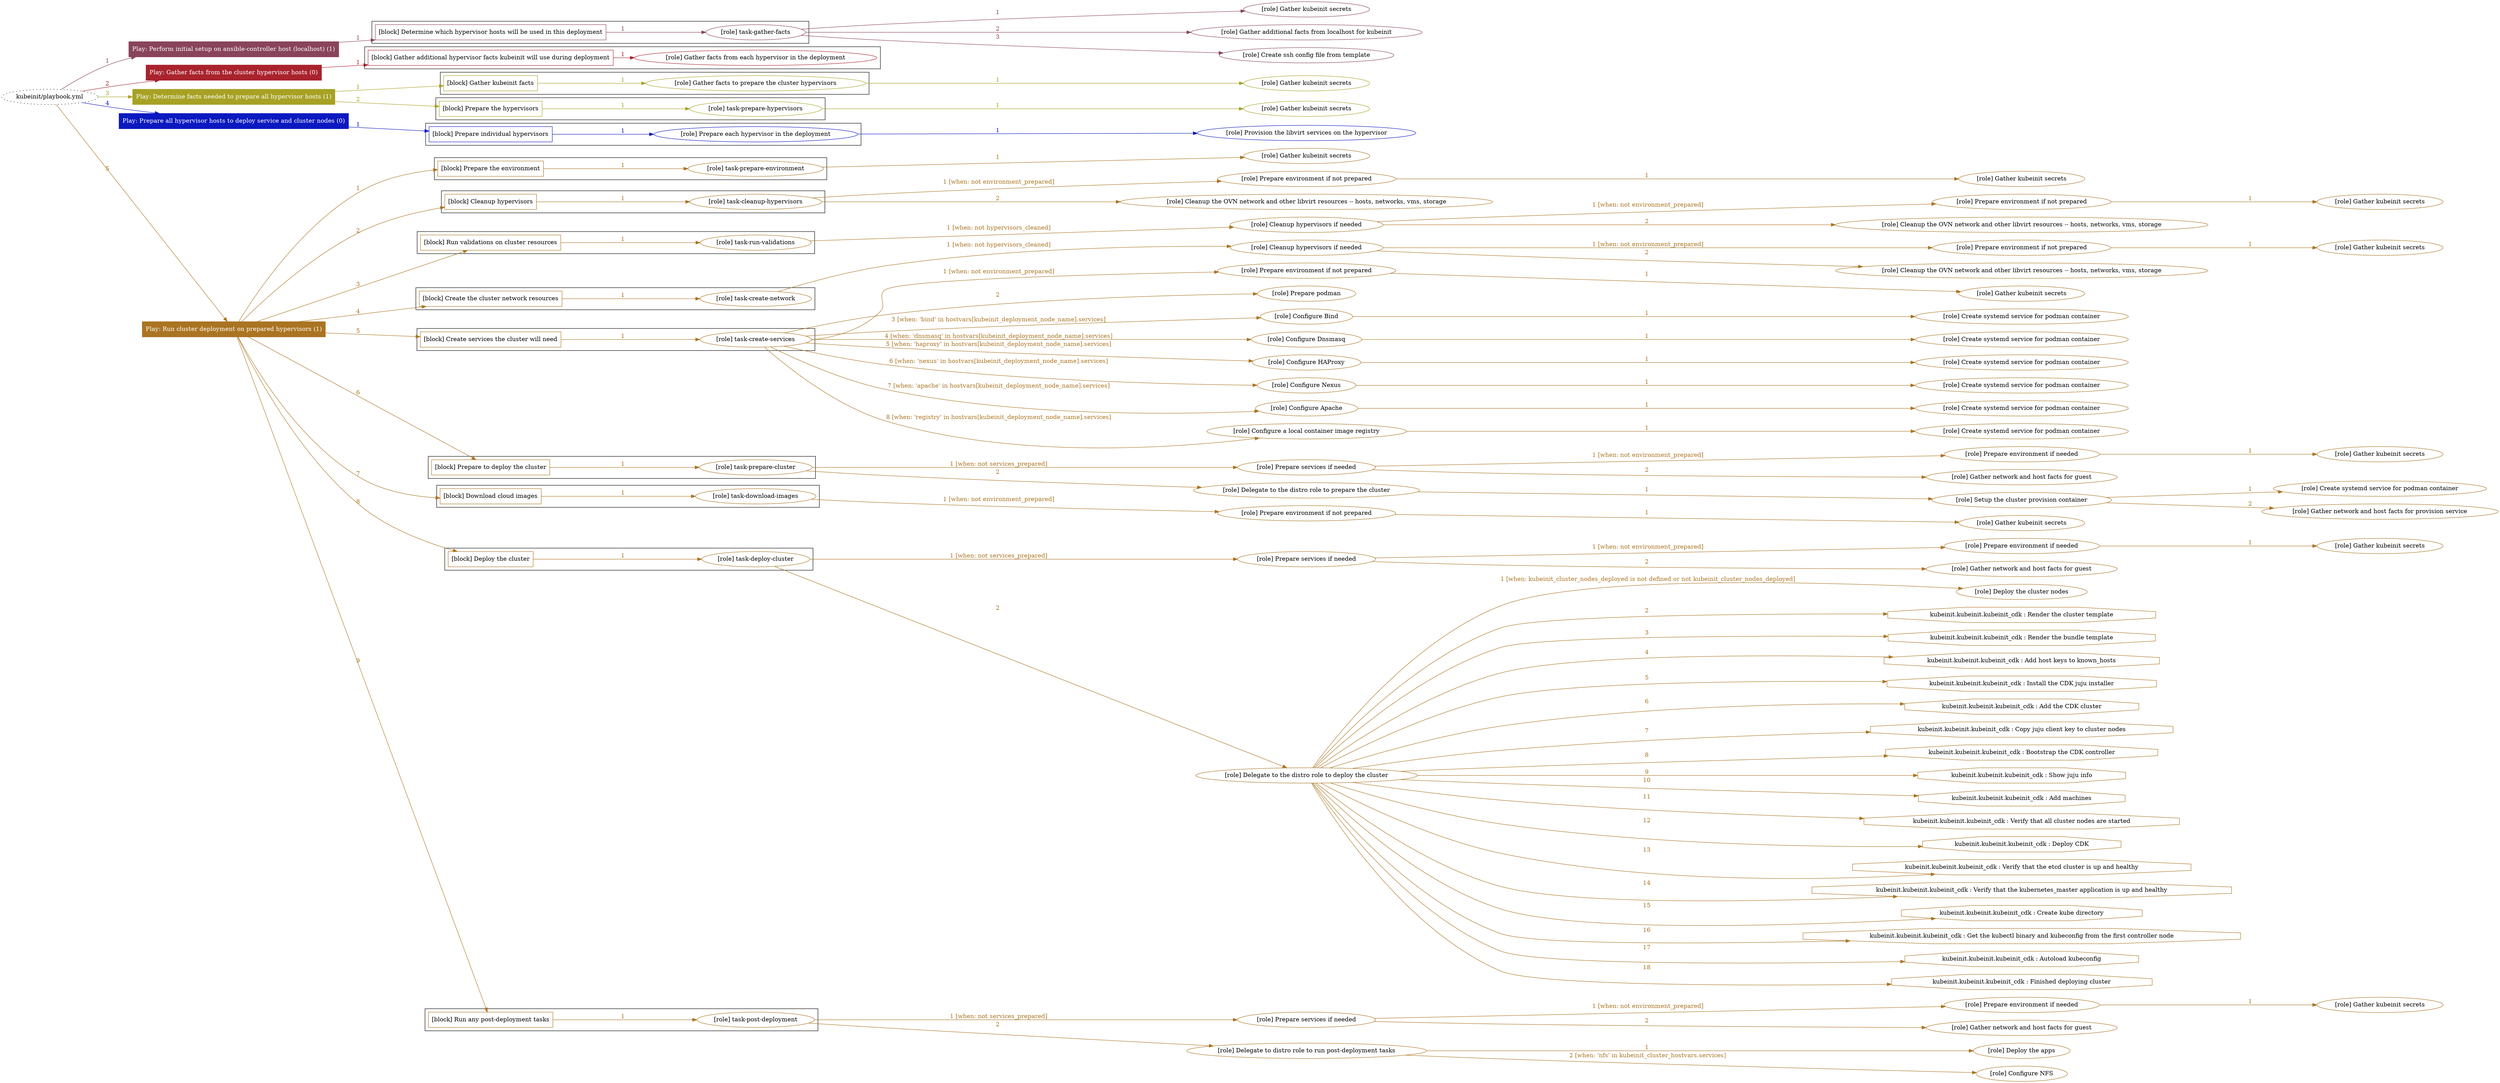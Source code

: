 digraph {
	graph [concentrate=true ordering=in rankdir=LR ratio=fill]
	edge [esep=5 sep=10]
	"kubeinit/playbook.yml" [URL="/home/runner/work/kubeinit/kubeinit/kubeinit/playbook.yml" id=playbook_97fdf7c4 style=dotted]
	play_8fdbacd3 [label="Play: Perform initial setup on ansible-controller host (localhost) (1)" URL="/home/runner/work/kubeinit/kubeinit/kubeinit/playbook.yml" color="#88445a" fontcolor="#ffffff" id=play_8fdbacd3 shape=box style=filled tooltip=localhost]
	"kubeinit/playbook.yml" -> play_8fdbacd3 [label="1 " color="#88445a" fontcolor="#88445a" id=edge_0a629f99 labeltooltip="1 " tooltip="1 "]
	subgraph "Gather kubeinit secrets" {
		role_a59fdf13 [label="[role] Gather kubeinit secrets" URL="/home/runner/.ansible/collections/ansible_collections/kubeinit/kubeinit/roles/kubeinit_prepare/tasks/build_hypervisors_group.yml" color="#88445a" id=role_a59fdf13 tooltip="Gather kubeinit secrets"]
	}
	subgraph "Gather additional facts from localhost for kubeinit" {
		role_f0261e3d [label="[role] Gather additional facts from localhost for kubeinit" URL="/home/runner/.ansible/collections/ansible_collections/kubeinit/kubeinit/roles/kubeinit_prepare/tasks/build_hypervisors_group.yml" color="#88445a" id=role_f0261e3d tooltip="Gather additional facts from localhost for kubeinit"]
	}
	subgraph "Create ssh config file from template" {
		role_b3acc2e3 [label="[role] Create ssh config file from template" URL="/home/runner/.ansible/collections/ansible_collections/kubeinit/kubeinit/roles/kubeinit_prepare/tasks/build_hypervisors_group.yml" color="#88445a" id=role_b3acc2e3 tooltip="Create ssh config file from template"]
	}
	subgraph "task-gather-facts" {
		role_1c970cb3 [label="[role] task-gather-facts" URL="/home/runner/work/kubeinit/kubeinit/kubeinit/playbook.yml" color="#88445a" id=role_1c970cb3 tooltip="task-gather-facts"]
		role_1c970cb3 -> role_a59fdf13 [label="1 " color="#88445a" fontcolor="#88445a" id=edge_cf21f5cb labeltooltip="1 " tooltip="1 "]
		role_1c970cb3 -> role_f0261e3d [label="2 " color="#88445a" fontcolor="#88445a" id=edge_cb1955bd labeltooltip="2 " tooltip="2 "]
		role_1c970cb3 -> role_b3acc2e3 [label="3 " color="#88445a" fontcolor="#88445a" id=edge_ed9bf29e labeltooltip="3 " tooltip="3 "]
	}
	subgraph "Play: Perform initial setup on ansible-controller host (localhost) (1)" {
		play_8fdbacd3 -> block_34e59d26 [label=1 color="#88445a" fontcolor="#88445a" id=edge_bf70c24a labeltooltip=1 tooltip=1]
		subgraph cluster_block_34e59d26 {
			block_34e59d26 [label="[block] Determine which hypervisor hosts will be used in this deployment" URL="/home/runner/work/kubeinit/kubeinit/kubeinit/playbook.yml" color="#88445a" id=block_34e59d26 labeltooltip="Determine which hypervisor hosts will be used in this deployment" shape=box tooltip="Determine which hypervisor hosts will be used in this deployment"]
			block_34e59d26 -> role_1c970cb3 [label="1 " color="#88445a" fontcolor="#88445a" id=edge_371b4236 labeltooltip="1 " tooltip="1 "]
		}
	}
	play_2e5a900e [label="Play: Gather facts from the cluster hypervisor hosts (0)" URL="/home/runner/work/kubeinit/kubeinit/kubeinit/playbook.yml" color="#a9232e" fontcolor="#ffffff" id=play_2e5a900e shape=box style=filled tooltip="Play: Gather facts from the cluster hypervisor hosts (0)"]
	"kubeinit/playbook.yml" -> play_2e5a900e [label="2 " color="#a9232e" fontcolor="#a9232e" id=edge_5778cb58 labeltooltip="2 " tooltip="2 "]
	subgraph "Gather facts from each hypervisor in the deployment" {
		role_739faec2 [label="[role] Gather facts from each hypervisor in the deployment" URL="/home/runner/work/kubeinit/kubeinit/kubeinit/playbook.yml" color="#a9232e" id=role_739faec2 tooltip="Gather facts from each hypervisor in the deployment"]
	}
	subgraph "Play: Gather facts from the cluster hypervisor hosts (0)" {
		play_2e5a900e -> block_d62ecb8d [label=1 color="#a9232e" fontcolor="#a9232e" id=edge_d19a98d3 labeltooltip=1 tooltip=1]
		subgraph cluster_block_d62ecb8d {
			block_d62ecb8d [label="[block] Gather additional hypervisor facts kubeinit will use during deployment" URL="/home/runner/work/kubeinit/kubeinit/kubeinit/playbook.yml" color="#a9232e" id=block_d62ecb8d labeltooltip="Gather additional hypervisor facts kubeinit will use during deployment" shape=box tooltip="Gather additional hypervisor facts kubeinit will use during deployment"]
			block_d62ecb8d -> role_739faec2 [label="1 " color="#a9232e" fontcolor="#a9232e" id=edge_1b1b1614 labeltooltip="1 " tooltip="1 "]
		}
	}
	play_37c79d10 [label="Play: Determine facts needed to prepare all hypervisor hosts (1)" URL="/home/runner/work/kubeinit/kubeinit/kubeinit/playbook.yml" color="#a7a225" fontcolor="#ffffff" id=play_37c79d10 shape=box style=filled tooltip=localhost]
	"kubeinit/playbook.yml" -> play_37c79d10 [label="3 " color="#a7a225" fontcolor="#a7a225" id=edge_9266abba labeltooltip="3 " tooltip="3 "]
	subgraph "Gather kubeinit secrets" {
		role_ae34e43a [label="[role] Gather kubeinit secrets" URL="/home/runner/.ansible/collections/ansible_collections/kubeinit/kubeinit/roles/kubeinit_prepare/tasks/gather_kubeinit_facts.yml" color="#a7a225" id=role_ae34e43a tooltip="Gather kubeinit secrets"]
	}
	subgraph "Gather facts to prepare the cluster hypervisors" {
		role_cc8ba9a0 [label="[role] Gather facts to prepare the cluster hypervisors" URL="/home/runner/work/kubeinit/kubeinit/kubeinit/playbook.yml" color="#a7a225" id=role_cc8ba9a0 tooltip="Gather facts to prepare the cluster hypervisors"]
		role_cc8ba9a0 -> role_ae34e43a [label="1 " color="#a7a225" fontcolor="#a7a225" id=edge_3864bbec labeltooltip="1 " tooltip="1 "]
	}
	subgraph "Gather kubeinit secrets" {
		role_486e59d1 [label="[role] Gather kubeinit secrets" URL="/home/runner/.ansible/collections/ansible_collections/kubeinit/kubeinit/roles/kubeinit_prepare/tasks/gather_kubeinit_facts.yml" color="#a7a225" id=role_486e59d1 tooltip="Gather kubeinit secrets"]
	}
	subgraph "task-prepare-hypervisors" {
		role_0f38b7cd [label="[role] task-prepare-hypervisors" URL="/home/runner/work/kubeinit/kubeinit/kubeinit/playbook.yml" color="#a7a225" id=role_0f38b7cd tooltip="task-prepare-hypervisors"]
		role_0f38b7cd -> role_486e59d1 [label="1 " color="#a7a225" fontcolor="#a7a225" id=edge_7fd52adc labeltooltip="1 " tooltip="1 "]
	}
	subgraph "Play: Determine facts needed to prepare all hypervisor hosts (1)" {
		play_37c79d10 -> block_cd944ef4 [label=1 color="#a7a225" fontcolor="#a7a225" id=edge_eecb44f8 labeltooltip=1 tooltip=1]
		subgraph cluster_block_cd944ef4 {
			block_cd944ef4 [label="[block] Gather kubeinit facts" URL="/home/runner/work/kubeinit/kubeinit/kubeinit/playbook.yml" color="#a7a225" id=block_cd944ef4 labeltooltip="Gather kubeinit facts" shape=box tooltip="Gather kubeinit facts"]
			block_cd944ef4 -> role_cc8ba9a0 [label="1 " color="#a7a225" fontcolor="#a7a225" id=edge_95077202 labeltooltip="1 " tooltip="1 "]
		}
		play_37c79d10 -> block_18d38b6a [label=2 color="#a7a225" fontcolor="#a7a225" id=edge_32ba350f labeltooltip=2 tooltip=2]
		subgraph cluster_block_18d38b6a {
			block_18d38b6a [label="[block] Prepare the hypervisors" URL="/home/runner/work/kubeinit/kubeinit/kubeinit/playbook.yml" color="#a7a225" id=block_18d38b6a labeltooltip="Prepare the hypervisors" shape=box tooltip="Prepare the hypervisors"]
			block_18d38b6a -> role_0f38b7cd [label="1 " color="#a7a225" fontcolor="#a7a225" id=edge_cf1a8169 labeltooltip="1 " tooltip="1 "]
		}
	}
	play_ce2cba2e [label="Play: Prepare all hypervisor hosts to deploy service and cluster nodes (0)" URL="/home/runner/work/kubeinit/kubeinit/kubeinit/playbook.yml" color="#0c19c0" fontcolor="#ffffff" id=play_ce2cba2e shape=box style=filled tooltip="Play: Prepare all hypervisor hosts to deploy service and cluster nodes (0)"]
	"kubeinit/playbook.yml" -> play_ce2cba2e [label="4 " color="#0c19c0" fontcolor="#0c19c0" id=edge_89a79049 labeltooltip="4 " tooltip="4 "]
	subgraph "Provision the libvirt services on the hypervisor" {
		role_e7d988ae [label="[role] Provision the libvirt services on the hypervisor" URL="/home/runner/.ansible/collections/ansible_collections/kubeinit/kubeinit/roles/kubeinit_prepare/tasks/prepare_hypervisor.yml" color="#0c19c0" id=role_e7d988ae tooltip="Provision the libvirt services on the hypervisor"]
	}
	subgraph "Prepare each hypervisor in the deployment" {
		role_cc32e500 [label="[role] Prepare each hypervisor in the deployment" URL="/home/runner/work/kubeinit/kubeinit/kubeinit/playbook.yml" color="#0c19c0" id=role_cc32e500 tooltip="Prepare each hypervisor in the deployment"]
		role_cc32e500 -> role_e7d988ae [label="1 " color="#0c19c0" fontcolor="#0c19c0" id=edge_fefa923d labeltooltip="1 " tooltip="1 "]
	}
	subgraph "Play: Prepare all hypervisor hosts to deploy service and cluster nodes (0)" {
		play_ce2cba2e -> block_c217762d [label=1 color="#0c19c0" fontcolor="#0c19c0" id=edge_f6a85b61 labeltooltip=1 tooltip=1]
		subgraph cluster_block_c217762d {
			block_c217762d [label="[block] Prepare individual hypervisors" URL="/home/runner/work/kubeinit/kubeinit/kubeinit/playbook.yml" color="#0c19c0" id=block_c217762d labeltooltip="Prepare individual hypervisors" shape=box tooltip="Prepare individual hypervisors"]
			block_c217762d -> role_cc32e500 [label="1 " color="#0c19c0" fontcolor="#0c19c0" id=edge_9c32575a labeltooltip="1 " tooltip="1 "]
		}
	}
	play_ecc4a253 [label="Play: Run cluster deployment on prepared hypervisors (1)" URL="/home/runner/work/kubeinit/kubeinit/kubeinit/playbook.yml" color="#aa7422" fontcolor="#ffffff" id=play_ecc4a253 shape=box style=filled tooltip=localhost]
	"kubeinit/playbook.yml" -> play_ecc4a253 [label="5 " color="#aa7422" fontcolor="#aa7422" id=edge_36d1dd60 labeltooltip="5 " tooltip="5 "]
	subgraph "Gather kubeinit secrets" {
		role_05c8239a [label="[role] Gather kubeinit secrets" URL="/home/runner/.ansible/collections/ansible_collections/kubeinit/kubeinit/roles/kubeinit_prepare/tasks/gather_kubeinit_facts.yml" color="#aa7422" id=role_05c8239a tooltip="Gather kubeinit secrets"]
	}
	subgraph "task-prepare-environment" {
		role_8db24818 [label="[role] task-prepare-environment" URL="/home/runner/work/kubeinit/kubeinit/kubeinit/playbook.yml" color="#aa7422" id=role_8db24818 tooltip="task-prepare-environment"]
		role_8db24818 -> role_05c8239a [label="1 " color="#aa7422" fontcolor="#aa7422" id=edge_53b74b47 labeltooltip="1 " tooltip="1 "]
	}
	subgraph "Gather kubeinit secrets" {
		role_30cc15a3 [label="[role] Gather kubeinit secrets" URL="/home/runner/.ansible/collections/ansible_collections/kubeinit/kubeinit/roles/kubeinit_prepare/tasks/gather_kubeinit_facts.yml" color="#aa7422" id=role_30cc15a3 tooltip="Gather kubeinit secrets"]
	}
	subgraph "Prepare environment if not prepared" {
		role_b1a047eb [label="[role] Prepare environment if not prepared" URL="/home/runner/.ansible/collections/ansible_collections/kubeinit/kubeinit/roles/kubeinit_prepare/tasks/cleanup_hypervisors.yml" color="#aa7422" id=role_b1a047eb tooltip="Prepare environment if not prepared"]
		role_b1a047eb -> role_30cc15a3 [label="1 " color="#aa7422" fontcolor="#aa7422" id=edge_adad053c labeltooltip="1 " tooltip="1 "]
	}
	subgraph "Cleanup the OVN network and other libvirt resources -- hosts, networks, vms, storage" {
		role_fda49959 [label="[role] Cleanup the OVN network and other libvirt resources -- hosts, networks, vms, storage" URL="/home/runner/.ansible/collections/ansible_collections/kubeinit/kubeinit/roles/kubeinit_prepare/tasks/cleanup_hypervisors.yml" color="#aa7422" id=role_fda49959 tooltip="Cleanup the OVN network and other libvirt resources -- hosts, networks, vms, storage"]
	}
	subgraph "task-cleanup-hypervisors" {
		role_47647bb2 [label="[role] task-cleanup-hypervisors" URL="/home/runner/work/kubeinit/kubeinit/kubeinit/playbook.yml" color="#aa7422" id=role_47647bb2 tooltip="task-cleanup-hypervisors"]
		role_47647bb2 -> role_b1a047eb [label="1 [when: not environment_prepared]" color="#aa7422" fontcolor="#aa7422" id=edge_31047038 labeltooltip="1 [when: not environment_prepared]" tooltip="1 [when: not environment_prepared]"]
		role_47647bb2 -> role_fda49959 [label="2 " color="#aa7422" fontcolor="#aa7422" id=edge_3dccc36c labeltooltip="2 " tooltip="2 "]
	}
	subgraph "Gather kubeinit secrets" {
		role_39925985 [label="[role] Gather kubeinit secrets" URL="/home/runner/.ansible/collections/ansible_collections/kubeinit/kubeinit/roles/kubeinit_prepare/tasks/gather_kubeinit_facts.yml" color="#aa7422" id=role_39925985 tooltip="Gather kubeinit secrets"]
	}
	subgraph "Prepare environment if not prepared" {
		role_57e5fdac [label="[role] Prepare environment if not prepared" URL="/home/runner/.ansible/collections/ansible_collections/kubeinit/kubeinit/roles/kubeinit_prepare/tasks/cleanup_hypervisors.yml" color="#aa7422" id=role_57e5fdac tooltip="Prepare environment if not prepared"]
		role_57e5fdac -> role_39925985 [label="1 " color="#aa7422" fontcolor="#aa7422" id=edge_ea8dbd59 labeltooltip="1 " tooltip="1 "]
	}
	subgraph "Cleanup the OVN network and other libvirt resources -- hosts, networks, vms, storage" {
		role_5a6c732c [label="[role] Cleanup the OVN network and other libvirt resources -- hosts, networks, vms, storage" URL="/home/runner/.ansible/collections/ansible_collections/kubeinit/kubeinit/roles/kubeinit_prepare/tasks/cleanup_hypervisors.yml" color="#aa7422" id=role_5a6c732c tooltip="Cleanup the OVN network and other libvirt resources -- hosts, networks, vms, storage"]
	}
	subgraph "Cleanup hypervisors if needed" {
		role_7826aba1 [label="[role] Cleanup hypervisors if needed" URL="/home/runner/.ansible/collections/ansible_collections/kubeinit/kubeinit/roles/kubeinit_validations/tasks/main.yml" color="#aa7422" id=role_7826aba1 tooltip="Cleanup hypervisors if needed"]
		role_7826aba1 -> role_57e5fdac [label="1 [when: not environment_prepared]" color="#aa7422" fontcolor="#aa7422" id=edge_0cb43107 labeltooltip="1 [when: not environment_prepared]" tooltip="1 [when: not environment_prepared]"]
		role_7826aba1 -> role_5a6c732c [label="2 " color="#aa7422" fontcolor="#aa7422" id=edge_b80bf70b labeltooltip="2 " tooltip="2 "]
	}
	subgraph "task-run-validations" {
		role_6add1fd2 [label="[role] task-run-validations" URL="/home/runner/work/kubeinit/kubeinit/kubeinit/playbook.yml" color="#aa7422" id=role_6add1fd2 tooltip="task-run-validations"]
		role_6add1fd2 -> role_7826aba1 [label="1 [when: not hypervisors_cleaned]" color="#aa7422" fontcolor="#aa7422" id=edge_fb513157 labeltooltip="1 [when: not hypervisors_cleaned]" tooltip="1 [when: not hypervisors_cleaned]"]
	}
	subgraph "Gather kubeinit secrets" {
		role_d02408aa [label="[role] Gather kubeinit secrets" URL="/home/runner/.ansible/collections/ansible_collections/kubeinit/kubeinit/roles/kubeinit_prepare/tasks/gather_kubeinit_facts.yml" color="#aa7422" id=role_d02408aa tooltip="Gather kubeinit secrets"]
	}
	subgraph "Prepare environment if not prepared" {
		role_c5fc27af [label="[role] Prepare environment if not prepared" URL="/home/runner/.ansible/collections/ansible_collections/kubeinit/kubeinit/roles/kubeinit_prepare/tasks/cleanup_hypervisors.yml" color="#aa7422" id=role_c5fc27af tooltip="Prepare environment if not prepared"]
		role_c5fc27af -> role_d02408aa [label="1 " color="#aa7422" fontcolor="#aa7422" id=edge_b2f9a520 labeltooltip="1 " tooltip="1 "]
	}
	subgraph "Cleanup the OVN network and other libvirt resources -- hosts, networks, vms, storage" {
		role_e93e0313 [label="[role] Cleanup the OVN network and other libvirt resources -- hosts, networks, vms, storage" URL="/home/runner/.ansible/collections/ansible_collections/kubeinit/kubeinit/roles/kubeinit_prepare/tasks/cleanup_hypervisors.yml" color="#aa7422" id=role_e93e0313 tooltip="Cleanup the OVN network and other libvirt resources -- hosts, networks, vms, storage"]
	}
	subgraph "Cleanup hypervisors if needed" {
		role_aacd7066 [label="[role] Cleanup hypervisors if needed" URL="/home/runner/.ansible/collections/ansible_collections/kubeinit/kubeinit/roles/kubeinit_libvirt/tasks/create_network.yml" color="#aa7422" id=role_aacd7066 tooltip="Cleanup hypervisors if needed"]
		role_aacd7066 -> role_c5fc27af [label="1 [when: not environment_prepared]" color="#aa7422" fontcolor="#aa7422" id=edge_b7b73bd8 labeltooltip="1 [when: not environment_prepared]" tooltip="1 [when: not environment_prepared]"]
		role_aacd7066 -> role_e93e0313 [label="2 " color="#aa7422" fontcolor="#aa7422" id=edge_e5f59734 labeltooltip="2 " tooltip="2 "]
	}
	subgraph "task-create-network" {
		role_494bce61 [label="[role] task-create-network" URL="/home/runner/work/kubeinit/kubeinit/kubeinit/playbook.yml" color="#aa7422" id=role_494bce61 tooltip="task-create-network"]
		role_494bce61 -> role_aacd7066 [label="1 [when: not hypervisors_cleaned]" color="#aa7422" fontcolor="#aa7422" id=edge_432fdc15 labeltooltip="1 [when: not hypervisors_cleaned]" tooltip="1 [when: not hypervisors_cleaned]"]
	}
	subgraph "Gather kubeinit secrets" {
		role_273f30c2 [label="[role] Gather kubeinit secrets" URL="/home/runner/.ansible/collections/ansible_collections/kubeinit/kubeinit/roles/kubeinit_prepare/tasks/gather_kubeinit_facts.yml" color="#aa7422" id=role_273f30c2 tooltip="Gather kubeinit secrets"]
	}
	subgraph "Prepare environment if not prepared" {
		role_4de0a82d [label="[role] Prepare environment if not prepared" URL="/home/runner/.ansible/collections/ansible_collections/kubeinit/kubeinit/roles/kubeinit_services/tasks/main.yml" color="#aa7422" id=role_4de0a82d tooltip="Prepare environment if not prepared"]
		role_4de0a82d -> role_273f30c2 [label="1 " color="#aa7422" fontcolor="#aa7422" id=edge_355b3600 labeltooltip="1 " tooltip="1 "]
	}
	subgraph "Prepare podman" {
		role_8a9939fa [label="[role] Prepare podman" URL="/home/runner/.ansible/collections/ansible_collections/kubeinit/kubeinit/roles/kubeinit_services/tasks/00_create_service_pod.yml" color="#aa7422" id=role_8a9939fa tooltip="Prepare podman"]
	}
	subgraph "Create systemd service for podman container" {
		role_ba42f496 [label="[role] Create systemd service for podman container" URL="/home/runner/.ansible/collections/ansible_collections/kubeinit/kubeinit/roles/kubeinit_bind/tasks/main.yml" color="#aa7422" id=role_ba42f496 tooltip="Create systemd service for podman container"]
	}
	subgraph "Configure Bind" {
		role_9640191e [label="[role] Configure Bind" URL="/home/runner/.ansible/collections/ansible_collections/kubeinit/kubeinit/roles/kubeinit_services/tasks/start_services_containers.yml" color="#aa7422" id=role_9640191e tooltip="Configure Bind"]
		role_9640191e -> role_ba42f496 [label="1 " color="#aa7422" fontcolor="#aa7422" id=edge_f9db6b03 labeltooltip="1 " tooltip="1 "]
	}
	subgraph "Create systemd service for podman container" {
		role_13c7b733 [label="[role] Create systemd service for podman container" URL="/home/runner/.ansible/collections/ansible_collections/kubeinit/kubeinit/roles/kubeinit_dnsmasq/tasks/main.yml" color="#aa7422" id=role_13c7b733 tooltip="Create systemd service for podman container"]
	}
	subgraph "Configure Dnsmasq" {
		role_7127a964 [label="[role] Configure Dnsmasq" URL="/home/runner/.ansible/collections/ansible_collections/kubeinit/kubeinit/roles/kubeinit_services/tasks/start_services_containers.yml" color="#aa7422" id=role_7127a964 tooltip="Configure Dnsmasq"]
		role_7127a964 -> role_13c7b733 [label="1 " color="#aa7422" fontcolor="#aa7422" id=edge_2e743ec9 labeltooltip="1 " tooltip="1 "]
	}
	subgraph "Create systemd service for podman container" {
		role_daa29866 [label="[role] Create systemd service for podman container" URL="/home/runner/.ansible/collections/ansible_collections/kubeinit/kubeinit/roles/kubeinit_haproxy/tasks/main.yml" color="#aa7422" id=role_daa29866 tooltip="Create systemd service for podman container"]
	}
	subgraph "Configure HAProxy" {
		role_bc3c035d [label="[role] Configure HAProxy" URL="/home/runner/.ansible/collections/ansible_collections/kubeinit/kubeinit/roles/kubeinit_services/tasks/start_services_containers.yml" color="#aa7422" id=role_bc3c035d tooltip="Configure HAProxy"]
		role_bc3c035d -> role_daa29866 [label="1 " color="#aa7422" fontcolor="#aa7422" id=edge_cafc962f labeltooltip="1 " tooltip="1 "]
	}
	subgraph "Create systemd service for podman container" {
		role_8251aed4 [label="[role] Create systemd service for podman container" URL="/home/runner/.ansible/collections/ansible_collections/kubeinit/kubeinit/roles/kubeinit_nexus/tasks/main.yml" color="#aa7422" id=role_8251aed4 tooltip="Create systemd service for podman container"]
	}
	subgraph "Configure Nexus" {
		role_49429f4b [label="[role] Configure Nexus" URL="/home/runner/.ansible/collections/ansible_collections/kubeinit/kubeinit/roles/kubeinit_services/tasks/start_services_containers.yml" color="#aa7422" id=role_49429f4b tooltip="Configure Nexus"]
		role_49429f4b -> role_8251aed4 [label="1 " color="#aa7422" fontcolor="#aa7422" id=edge_4e206894 labeltooltip="1 " tooltip="1 "]
	}
	subgraph "Create systemd service for podman container" {
		role_d01bd2d4 [label="[role] Create systemd service for podman container" URL="/home/runner/.ansible/collections/ansible_collections/kubeinit/kubeinit/roles/kubeinit_apache/tasks/main.yml" color="#aa7422" id=role_d01bd2d4 tooltip="Create systemd service for podman container"]
	}
	subgraph "Configure Apache" {
		role_47292c8d [label="[role] Configure Apache" URL="/home/runner/.ansible/collections/ansible_collections/kubeinit/kubeinit/roles/kubeinit_services/tasks/start_services_containers.yml" color="#aa7422" id=role_47292c8d tooltip="Configure Apache"]
		role_47292c8d -> role_d01bd2d4 [label="1 " color="#aa7422" fontcolor="#aa7422" id=edge_632de780 labeltooltip="1 " tooltip="1 "]
	}
	subgraph "Create systemd service for podman container" {
		role_615051a3 [label="[role] Create systemd service for podman container" URL="/home/runner/.ansible/collections/ansible_collections/kubeinit/kubeinit/roles/kubeinit_registry/tasks/main.yml" color="#aa7422" id=role_615051a3 tooltip="Create systemd service for podman container"]
	}
	subgraph "Configure a local container image registry" {
		role_42ef8585 [label="[role] Configure a local container image registry" URL="/home/runner/.ansible/collections/ansible_collections/kubeinit/kubeinit/roles/kubeinit_services/tasks/start_services_containers.yml" color="#aa7422" id=role_42ef8585 tooltip="Configure a local container image registry"]
		role_42ef8585 -> role_615051a3 [label="1 " color="#aa7422" fontcolor="#aa7422" id=edge_8aafc75b labeltooltip="1 " tooltip="1 "]
	}
	subgraph "task-create-services" {
		role_e58aae1d [label="[role] task-create-services" URL="/home/runner/work/kubeinit/kubeinit/kubeinit/playbook.yml" color="#aa7422" id=role_e58aae1d tooltip="task-create-services"]
		role_e58aae1d -> role_4de0a82d [label="1 [when: not environment_prepared]" color="#aa7422" fontcolor="#aa7422" id=edge_d8c6c6b3 labeltooltip="1 [when: not environment_prepared]" tooltip="1 [when: not environment_prepared]"]
		role_e58aae1d -> role_8a9939fa [label="2 " color="#aa7422" fontcolor="#aa7422" id=edge_a3dd38c5 labeltooltip="2 " tooltip="2 "]
		role_e58aae1d -> role_9640191e [label="3 [when: 'bind' in hostvars[kubeinit_deployment_node_name].services]" color="#aa7422" fontcolor="#aa7422" id=edge_1bf437d5 labeltooltip="3 [when: 'bind' in hostvars[kubeinit_deployment_node_name].services]" tooltip="3 [when: 'bind' in hostvars[kubeinit_deployment_node_name].services]"]
		role_e58aae1d -> role_7127a964 [label="4 [when: 'dnsmasq' in hostvars[kubeinit_deployment_node_name].services]" color="#aa7422" fontcolor="#aa7422" id=edge_56d906c0 labeltooltip="4 [when: 'dnsmasq' in hostvars[kubeinit_deployment_node_name].services]" tooltip="4 [when: 'dnsmasq' in hostvars[kubeinit_deployment_node_name].services]"]
		role_e58aae1d -> role_bc3c035d [label="5 [when: 'haproxy' in hostvars[kubeinit_deployment_node_name].services]" color="#aa7422" fontcolor="#aa7422" id=edge_31686e04 labeltooltip="5 [when: 'haproxy' in hostvars[kubeinit_deployment_node_name].services]" tooltip="5 [when: 'haproxy' in hostvars[kubeinit_deployment_node_name].services]"]
		role_e58aae1d -> role_49429f4b [label="6 [when: 'nexus' in hostvars[kubeinit_deployment_node_name].services]" color="#aa7422" fontcolor="#aa7422" id=edge_143b1e69 labeltooltip="6 [when: 'nexus' in hostvars[kubeinit_deployment_node_name].services]" tooltip="6 [when: 'nexus' in hostvars[kubeinit_deployment_node_name].services]"]
		role_e58aae1d -> role_47292c8d [label="7 [when: 'apache' in hostvars[kubeinit_deployment_node_name].services]" color="#aa7422" fontcolor="#aa7422" id=edge_afc69a77 labeltooltip="7 [when: 'apache' in hostvars[kubeinit_deployment_node_name].services]" tooltip="7 [when: 'apache' in hostvars[kubeinit_deployment_node_name].services]"]
		role_e58aae1d -> role_42ef8585 [label="8 [when: 'registry' in hostvars[kubeinit_deployment_node_name].services]" color="#aa7422" fontcolor="#aa7422" id=edge_0ddbd7f1 labeltooltip="8 [when: 'registry' in hostvars[kubeinit_deployment_node_name].services]" tooltip="8 [when: 'registry' in hostvars[kubeinit_deployment_node_name].services]"]
	}
	subgraph "Gather kubeinit secrets" {
		role_4a3b02d4 [label="[role] Gather kubeinit secrets" URL="/home/runner/.ansible/collections/ansible_collections/kubeinit/kubeinit/roles/kubeinit_prepare/tasks/gather_kubeinit_facts.yml" color="#aa7422" id=role_4a3b02d4 tooltip="Gather kubeinit secrets"]
	}
	subgraph "Prepare environment if needed" {
		role_e9dc7305 [label="[role] Prepare environment if needed" URL="/home/runner/.ansible/collections/ansible_collections/kubeinit/kubeinit/roles/kubeinit_services/tasks/prepare_services.yml" color="#aa7422" id=role_e9dc7305 tooltip="Prepare environment if needed"]
		role_e9dc7305 -> role_4a3b02d4 [label="1 " color="#aa7422" fontcolor="#aa7422" id=edge_b1654fd9 labeltooltip="1 " tooltip="1 "]
	}
	subgraph "Gather network and host facts for guest" {
		role_a9af6451 [label="[role] Gather network and host facts for guest" URL="/home/runner/.ansible/collections/ansible_collections/kubeinit/kubeinit/roles/kubeinit_services/tasks/prepare_services.yml" color="#aa7422" id=role_a9af6451 tooltip="Gather network and host facts for guest"]
	}
	subgraph "Prepare services if needed" {
		role_2edcdee2 [label="[role] Prepare services if needed" URL="/home/runner/.ansible/collections/ansible_collections/kubeinit/kubeinit/roles/kubeinit_prepare/tasks/prepare_cluster.yml" color="#aa7422" id=role_2edcdee2 tooltip="Prepare services if needed"]
		role_2edcdee2 -> role_e9dc7305 [label="1 [when: not environment_prepared]" color="#aa7422" fontcolor="#aa7422" id=edge_fca72d15 labeltooltip="1 [when: not environment_prepared]" tooltip="1 [when: not environment_prepared]"]
		role_2edcdee2 -> role_a9af6451 [label="2 " color="#aa7422" fontcolor="#aa7422" id=edge_864236bb labeltooltip="2 " tooltip="2 "]
	}
	subgraph "Create systemd service for podman container" {
		role_0b3e3f2c [label="[role] Create systemd service for podman container" URL="/home/runner/.ansible/collections/ansible_collections/kubeinit/kubeinit/roles/kubeinit_services/tasks/create_provision_container.yml" color="#aa7422" id=role_0b3e3f2c tooltip="Create systemd service for podman container"]
	}
	subgraph "Gather network and host facts for provision service" {
		role_9e4018cd [label="[role] Gather network and host facts for provision service" URL="/home/runner/.ansible/collections/ansible_collections/kubeinit/kubeinit/roles/kubeinit_services/tasks/create_provision_container.yml" color="#aa7422" id=role_9e4018cd tooltip="Gather network and host facts for provision service"]
	}
	subgraph "Setup the cluster provision container" {
		role_221ef1b7 [label="[role] Setup the cluster provision container" URL="/home/runner/.ansible/collections/ansible_collections/kubeinit/kubeinit/roles/kubeinit_cdk/tasks/prepare_cluster.yml" color="#aa7422" id=role_221ef1b7 tooltip="Setup the cluster provision container"]
		role_221ef1b7 -> role_0b3e3f2c [label="1 " color="#aa7422" fontcolor="#aa7422" id=edge_56f38687 labeltooltip="1 " tooltip="1 "]
		role_221ef1b7 -> role_9e4018cd [label="2 " color="#aa7422" fontcolor="#aa7422" id=edge_d0947041 labeltooltip="2 " tooltip="2 "]
	}
	subgraph "Delegate to the distro role to prepare the cluster" {
		role_c2970131 [label="[role] Delegate to the distro role to prepare the cluster" URL="/home/runner/.ansible/collections/ansible_collections/kubeinit/kubeinit/roles/kubeinit_prepare/tasks/prepare_cluster.yml" color="#aa7422" id=role_c2970131 tooltip="Delegate to the distro role to prepare the cluster"]
		role_c2970131 -> role_221ef1b7 [label="1 " color="#aa7422" fontcolor="#aa7422" id=edge_346f2a24 labeltooltip="1 " tooltip="1 "]
	}
	subgraph "task-prepare-cluster" {
		role_da2cfe25 [label="[role] task-prepare-cluster" URL="/home/runner/work/kubeinit/kubeinit/kubeinit/playbook.yml" color="#aa7422" id=role_da2cfe25 tooltip="task-prepare-cluster"]
		role_da2cfe25 -> role_2edcdee2 [label="1 [when: not services_prepared]" color="#aa7422" fontcolor="#aa7422" id=edge_347a3739 labeltooltip="1 [when: not services_prepared]" tooltip="1 [when: not services_prepared]"]
		role_da2cfe25 -> role_c2970131 [label="2 " color="#aa7422" fontcolor="#aa7422" id=edge_383fd129 labeltooltip="2 " tooltip="2 "]
	}
	subgraph "Gather kubeinit secrets" {
		role_366c8d5a [label="[role] Gather kubeinit secrets" URL="/home/runner/.ansible/collections/ansible_collections/kubeinit/kubeinit/roles/kubeinit_prepare/tasks/gather_kubeinit_facts.yml" color="#aa7422" id=role_366c8d5a tooltip="Gather kubeinit secrets"]
	}
	subgraph "Prepare environment if not prepared" {
		role_4118d990 [label="[role] Prepare environment if not prepared" URL="/home/runner/.ansible/collections/ansible_collections/kubeinit/kubeinit/roles/kubeinit_libvirt/tasks/download_cloud_images.yml" color="#aa7422" id=role_4118d990 tooltip="Prepare environment if not prepared"]
		role_4118d990 -> role_366c8d5a [label="1 " color="#aa7422" fontcolor="#aa7422" id=edge_a8a79620 labeltooltip="1 " tooltip="1 "]
	}
	subgraph "task-download-images" {
		role_ec0f4501 [label="[role] task-download-images" URL="/home/runner/work/kubeinit/kubeinit/kubeinit/playbook.yml" color="#aa7422" id=role_ec0f4501 tooltip="task-download-images"]
		role_ec0f4501 -> role_4118d990 [label="1 [when: not environment_prepared]" color="#aa7422" fontcolor="#aa7422" id=edge_d0061d6f labeltooltip="1 [when: not environment_prepared]" tooltip="1 [when: not environment_prepared]"]
	}
	subgraph "Gather kubeinit secrets" {
		role_012cdd3f [label="[role] Gather kubeinit secrets" URL="/home/runner/.ansible/collections/ansible_collections/kubeinit/kubeinit/roles/kubeinit_prepare/tasks/gather_kubeinit_facts.yml" color="#aa7422" id=role_012cdd3f tooltip="Gather kubeinit secrets"]
	}
	subgraph "Prepare environment if needed" {
		role_1cd8a03c [label="[role] Prepare environment if needed" URL="/home/runner/.ansible/collections/ansible_collections/kubeinit/kubeinit/roles/kubeinit_services/tasks/prepare_services.yml" color="#aa7422" id=role_1cd8a03c tooltip="Prepare environment if needed"]
		role_1cd8a03c -> role_012cdd3f [label="1 " color="#aa7422" fontcolor="#aa7422" id=edge_222deed3 labeltooltip="1 " tooltip="1 "]
	}
	subgraph "Gather network and host facts for guest" {
		role_8b7d9612 [label="[role] Gather network and host facts for guest" URL="/home/runner/.ansible/collections/ansible_collections/kubeinit/kubeinit/roles/kubeinit_services/tasks/prepare_services.yml" color="#aa7422" id=role_8b7d9612 tooltip="Gather network and host facts for guest"]
	}
	subgraph "Prepare services if needed" {
		role_f7a5df76 [label="[role] Prepare services if needed" URL="/home/runner/.ansible/collections/ansible_collections/kubeinit/kubeinit/roles/kubeinit_prepare/tasks/deploy_cluster.yml" color="#aa7422" id=role_f7a5df76 tooltip="Prepare services if needed"]
		role_f7a5df76 -> role_1cd8a03c [label="1 [when: not environment_prepared]" color="#aa7422" fontcolor="#aa7422" id=edge_0e399c89 labeltooltip="1 [when: not environment_prepared]" tooltip="1 [when: not environment_prepared]"]
		role_f7a5df76 -> role_8b7d9612 [label="2 " color="#aa7422" fontcolor="#aa7422" id=edge_052df934 labeltooltip="2 " tooltip="2 "]
	}
	subgraph "Deploy the cluster nodes" {
		role_3c429f13 [label="[role] Deploy the cluster nodes" URL="/home/runner/.ansible/collections/ansible_collections/kubeinit/kubeinit/roles/kubeinit_cdk/tasks/main.yml" color="#aa7422" id=role_3c429f13 tooltip="Deploy the cluster nodes"]
	}
	subgraph "Delegate to the distro role to deploy the cluster" {
		role_c0a85f39 [label="[role] Delegate to the distro role to deploy the cluster" URL="/home/runner/.ansible/collections/ansible_collections/kubeinit/kubeinit/roles/kubeinit_prepare/tasks/deploy_cluster.yml" color="#aa7422" id=role_c0a85f39 tooltip="Delegate to the distro role to deploy the cluster"]
		role_c0a85f39 -> role_3c429f13 [label="1 [when: kubeinit_cluster_nodes_deployed is not defined or not kubeinit_cluster_nodes_deployed]" color="#aa7422" fontcolor="#aa7422" id=edge_71a7c22d labeltooltip="1 [when: kubeinit_cluster_nodes_deployed is not defined or not kubeinit_cluster_nodes_deployed]" tooltip="1 [when: kubeinit_cluster_nodes_deployed is not defined or not kubeinit_cluster_nodes_deployed]"]
		task_a198f9cb [label="kubeinit.kubeinit.kubeinit_cdk : Render the cluster template" URL="/home/runner/.ansible/collections/ansible_collections/kubeinit/kubeinit/roles/kubeinit_cdk/tasks/main.yml" color="#aa7422" id=task_a198f9cb shape=octagon tooltip="kubeinit.kubeinit.kubeinit_cdk : Render the cluster template"]
		role_c0a85f39 -> task_a198f9cb [label="2 " color="#aa7422" fontcolor="#aa7422" id=edge_3ddabeea labeltooltip="2 " tooltip="2 "]
		task_b5d03c99 [label="kubeinit.kubeinit.kubeinit_cdk : Render the bundle template" URL="/home/runner/.ansible/collections/ansible_collections/kubeinit/kubeinit/roles/kubeinit_cdk/tasks/main.yml" color="#aa7422" id=task_b5d03c99 shape=octagon tooltip="kubeinit.kubeinit.kubeinit_cdk : Render the bundle template"]
		role_c0a85f39 -> task_b5d03c99 [label="3 " color="#aa7422" fontcolor="#aa7422" id=edge_92f022b8 labeltooltip="3 " tooltip="3 "]
		task_7c938811 [label="kubeinit.kubeinit.kubeinit_cdk : Add host keys to known_hosts" URL="/home/runner/.ansible/collections/ansible_collections/kubeinit/kubeinit/roles/kubeinit_cdk/tasks/main.yml" color="#aa7422" id=task_7c938811 shape=octagon tooltip="kubeinit.kubeinit.kubeinit_cdk : Add host keys to known_hosts"]
		role_c0a85f39 -> task_7c938811 [label="4 " color="#aa7422" fontcolor="#aa7422" id=edge_638f89b8 labeltooltip="4 " tooltip="4 "]
		task_0241c90e [label="kubeinit.kubeinit.kubeinit_cdk : Install the CDK juju installer" URL="/home/runner/.ansible/collections/ansible_collections/kubeinit/kubeinit/roles/kubeinit_cdk/tasks/main.yml" color="#aa7422" id=task_0241c90e shape=octagon tooltip="kubeinit.kubeinit.kubeinit_cdk : Install the CDK juju installer"]
		role_c0a85f39 -> task_0241c90e [label="5 " color="#aa7422" fontcolor="#aa7422" id=edge_0e4aa69b labeltooltip="5 " tooltip="5 "]
		task_ba35cccd [label="kubeinit.kubeinit.kubeinit_cdk : Add the CDK cluster" URL="/home/runner/.ansible/collections/ansible_collections/kubeinit/kubeinit/roles/kubeinit_cdk/tasks/main.yml" color="#aa7422" id=task_ba35cccd shape=octagon tooltip="kubeinit.kubeinit.kubeinit_cdk : Add the CDK cluster"]
		role_c0a85f39 -> task_ba35cccd [label="6 " color="#aa7422" fontcolor="#aa7422" id=edge_f3803845 labeltooltip="6 " tooltip="6 "]
		task_8031bd08 [label="kubeinit.kubeinit.kubeinit_cdk : Copy juju client key to cluster nodes" URL="/home/runner/.ansible/collections/ansible_collections/kubeinit/kubeinit/roles/kubeinit_cdk/tasks/main.yml" color="#aa7422" id=task_8031bd08 shape=octagon tooltip="kubeinit.kubeinit.kubeinit_cdk : Copy juju client key to cluster nodes"]
		role_c0a85f39 -> task_8031bd08 [label="7 " color="#aa7422" fontcolor="#aa7422" id=edge_93378b4d labeltooltip="7 " tooltip="7 "]
		task_e0f5e026 [label="kubeinit.kubeinit.kubeinit_cdk : Bootstrap the CDK controller" URL="/home/runner/.ansible/collections/ansible_collections/kubeinit/kubeinit/roles/kubeinit_cdk/tasks/main.yml" color="#aa7422" id=task_e0f5e026 shape=octagon tooltip="kubeinit.kubeinit.kubeinit_cdk : Bootstrap the CDK controller"]
		role_c0a85f39 -> task_e0f5e026 [label="8 " color="#aa7422" fontcolor="#aa7422" id=edge_052ca460 labeltooltip="8 " tooltip="8 "]
		task_7915bdcf [label="kubeinit.kubeinit.kubeinit_cdk : Show juju info" URL="/home/runner/.ansible/collections/ansible_collections/kubeinit/kubeinit/roles/kubeinit_cdk/tasks/main.yml" color="#aa7422" id=task_7915bdcf shape=octagon tooltip="kubeinit.kubeinit.kubeinit_cdk : Show juju info"]
		role_c0a85f39 -> task_7915bdcf [label="9 " color="#aa7422" fontcolor="#aa7422" id=edge_ee6455d8 labeltooltip="9 " tooltip="9 "]
		task_d13aef72 [label="kubeinit.kubeinit.kubeinit_cdk : Add machines" URL="/home/runner/.ansible/collections/ansible_collections/kubeinit/kubeinit/roles/kubeinit_cdk/tasks/main.yml" color="#aa7422" id=task_d13aef72 shape=octagon tooltip="kubeinit.kubeinit.kubeinit_cdk : Add machines"]
		role_c0a85f39 -> task_d13aef72 [label="10 " color="#aa7422" fontcolor="#aa7422" id=edge_efe691f2 labeltooltip="10 " tooltip="10 "]
		task_b701993b [label="kubeinit.kubeinit.kubeinit_cdk : Verify that all cluster nodes are started" URL="/home/runner/.ansible/collections/ansible_collections/kubeinit/kubeinit/roles/kubeinit_cdk/tasks/main.yml" color="#aa7422" id=task_b701993b shape=octagon tooltip="kubeinit.kubeinit.kubeinit_cdk : Verify that all cluster nodes are started"]
		role_c0a85f39 -> task_b701993b [label="11 " color="#aa7422" fontcolor="#aa7422" id=edge_e0797d51 labeltooltip="11 " tooltip="11 "]
		task_c9d5b041 [label="kubeinit.kubeinit.kubeinit_cdk : Deploy CDK" URL="/home/runner/.ansible/collections/ansible_collections/kubeinit/kubeinit/roles/kubeinit_cdk/tasks/main.yml" color="#aa7422" id=task_c9d5b041 shape=octagon tooltip="kubeinit.kubeinit.kubeinit_cdk : Deploy CDK"]
		role_c0a85f39 -> task_c9d5b041 [label="12 " color="#aa7422" fontcolor="#aa7422" id=edge_427a3401 labeltooltip="12 " tooltip="12 "]
		task_379c9bbe [label="kubeinit.kubeinit.kubeinit_cdk : Verify that the etcd cluster is up and healthy" URL="/home/runner/.ansible/collections/ansible_collections/kubeinit/kubeinit/roles/kubeinit_cdk/tasks/main.yml" color="#aa7422" id=task_379c9bbe shape=octagon tooltip="kubeinit.kubeinit.kubeinit_cdk : Verify that the etcd cluster is up and healthy"]
		role_c0a85f39 -> task_379c9bbe [label="13 " color="#aa7422" fontcolor="#aa7422" id=edge_370c6cd4 labeltooltip="13 " tooltip="13 "]
		task_c6bfe7a6 [label="kubeinit.kubeinit.kubeinit_cdk : Verify that the kubernetes_master application is up and healthy" URL="/home/runner/.ansible/collections/ansible_collections/kubeinit/kubeinit/roles/kubeinit_cdk/tasks/main.yml" color="#aa7422" id=task_c6bfe7a6 shape=octagon tooltip="kubeinit.kubeinit.kubeinit_cdk : Verify that the kubernetes_master application is up and healthy"]
		role_c0a85f39 -> task_c6bfe7a6 [label="14 " color="#aa7422" fontcolor="#aa7422" id=edge_e79e2000 labeltooltip="14 " tooltip="14 "]
		task_2ff457e6 [label="kubeinit.kubeinit.kubeinit_cdk : Create kube directory" URL="/home/runner/.ansible/collections/ansible_collections/kubeinit/kubeinit/roles/kubeinit_cdk/tasks/main.yml" color="#aa7422" id=task_2ff457e6 shape=octagon tooltip="kubeinit.kubeinit.kubeinit_cdk : Create kube directory"]
		role_c0a85f39 -> task_2ff457e6 [label="15 " color="#aa7422" fontcolor="#aa7422" id=edge_027e7426 labeltooltip="15 " tooltip="15 "]
		task_81adce70 [label="kubeinit.kubeinit.kubeinit_cdk : Get the kubectl binary and kubeconfig from the first controller node" URL="/home/runner/.ansible/collections/ansible_collections/kubeinit/kubeinit/roles/kubeinit_cdk/tasks/main.yml" color="#aa7422" id=task_81adce70 shape=octagon tooltip="kubeinit.kubeinit.kubeinit_cdk : Get the kubectl binary and kubeconfig from the first controller node"]
		role_c0a85f39 -> task_81adce70 [label="16 " color="#aa7422" fontcolor="#aa7422" id=edge_322e6c1b labeltooltip="16 " tooltip="16 "]
		task_9c47c91e [label="kubeinit.kubeinit.kubeinit_cdk : Autoload kubeconfig" URL="/home/runner/.ansible/collections/ansible_collections/kubeinit/kubeinit/roles/kubeinit_cdk/tasks/main.yml" color="#aa7422" id=task_9c47c91e shape=octagon tooltip="kubeinit.kubeinit.kubeinit_cdk : Autoload kubeconfig"]
		role_c0a85f39 -> task_9c47c91e [label="17 " color="#aa7422" fontcolor="#aa7422" id=edge_2611929b labeltooltip="17 " tooltip="17 "]
		task_5090bf01 [label="kubeinit.kubeinit.kubeinit_cdk : Finished deploying cluster" URL="/home/runner/.ansible/collections/ansible_collections/kubeinit/kubeinit/roles/kubeinit_cdk/tasks/main.yml" color="#aa7422" id=task_5090bf01 shape=octagon tooltip="kubeinit.kubeinit.kubeinit_cdk : Finished deploying cluster"]
		role_c0a85f39 -> task_5090bf01 [label="18 " color="#aa7422" fontcolor="#aa7422" id=edge_e41f58c9 labeltooltip="18 " tooltip="18 "]
	}
	subgraph "task-deploy-cluster" {
		role_dcbe3971 [label="[role] task-deploy-cluster" URL="/home/runner/work/kubeinit/kubeinit/kubeinit/playbook.yml" color="#aa7422" id=role_dcbe3971 tooltip="task-deploy-cluster"]
		role_dcbe3971 -> role_f7a5df76 [label="1 [when: not services_prepared]" color="#aa7422" fontcolor="#aa7422" id=edge_d66ac379 labeltooltip="1 [when: not services_prepared]" tooltip="1 [when: not services_prepared]"]
		role_dcbe3971 -> role_c0a85f39 [label="2 " color="#aa7422" fontcolor="#aa7422" id=edge_9a408a2d labeltooltip="2 " tooltip="2 "]
	}
	subgraph "Gather kubeinit secrets" {
		role_1f56e675 [label="[role] Gather kubeinit secrets" URL="/home/runner/.ansible/collections/ansible_collections/kubeinit/kubeinit/roles/kubeinit_prepare/tasks/gather_kubeinit_facts.yml" color="#aa7422" id=role_1f56e675 tooltip="Gather kubeinit secrets"]
	}
	subgraph "Prepare environment if needed" {
		role_a5059165 [label="[role] Prepare environment if needed" URL="/home/runner/.ansible/collections/ansible_collections/kubeinit/kubeinit/roles/kubeinit_services/tasks/prepare_services.yml" color="#aa7422" id=role_a5059165 tooltip="Prepare environment if needed"]
		role_a5059165 -> role_1f56e675 [label="1 " color="#aa7422" fontcolor="#aa7422" id=edge_81e6f4cf labeltooltip="1 " tooltip="1 "]
	}
	subgraph "Gather network and host facts for guest" {
		role_04e0b693 [label="[role] Gather network and host facts for guest" URL="/home/runner/.ansible/collections/ansible_collections/kubeinit/kubeinit/roles/kubeinit_services/tasks/prepare_services.yml" color="#aa7422" id=role_04e0b693 tooltip="Gather network and host facts for guest"]
	}
	subgraph "Prepare services if needed" {
		role_f2ff32ad [label="[role] Prepare services if needed" URL="/home/runner/.ansible/collections/ansible_collections/kubeinit/kubeinit/roles/kubeinit_prepare/tasks/post_deployment.yml" color="#aa7422" id=role_f2ff32ad tooltip="Prepare services if needed"]
		role_f2ff32ad -> role_a5059165 [label="1 [when: not environment_prepared]" color="#aa7422" fontcolor="#aa7422" id=edge_2021ee2a labeltooltip="1 [when: not environment_prepared]" tooltip="1 [when: not environment_prepared]"]
		role_f2ff32ad -> role_04e0b693 [label="2 " color="#aa7422" fontcolor="#aa7422" id=edge_5509e072 labeltooltip="2 " tooltip="2 "]
	}
	subgraph "Deploy the apps" {
		role_e1d61348 [label="[role] Deploy the apps" URL="/home/runner/.ansible/collections/ansible_collections/kubeinit/kubeinit/roles/kubeinit_cdk/tasks/post_deployment_tasks.yml" color="#aa7422" id=role_e1d61348 tooltip="Deploy the apps"]
	}
	subgraph "Configure NFS" {
		role_eff3c699 [label="[role] Configure NFS" URL="/home/runner/.ansible/collections/ansible_collections/kubeinit/kubeinit/roles/kubeinit_cdk/tasks/post_deployment_tasks.yml" color="#aa7422" id=role_eff3c699 tooltip="Configure NFS"]
	}
	subgraph "Delegate to distro role to run post-deployment tasks" {
		role_9384e689 [label="[role] Delegate to distro role to run post-deployment tasks" URL="/home/runner/.ansible/collections/ansible_collections/kubeinit/kubeinit/roles/kubeinit_prepare/tasks/post_deployment.yml" color="#aa7422" id=role_9384e689 tooltip="Delegate to distro role to run post-deployment tasks"]
		role_9384e689 -> role_e1d61348 [label="1 " color="#aa7422" fontcolor="#aa7422" id=edge_296788ed labeltooltip="1 " tooltip="1 "]
		role_9384e689 -> role_eff3c699 [label="2 [when: 'nfs' in kubeinit_cluster_hostvars.services]" color="#aa7422" fontcolor="#aa7422" id=edge_4a582fb7 labeltooltip="2 [when: 'nfs' in kubeinit_cluster_hostvars.services]" tooltip="2 [when: 'nfs' in kubeinit_cluster_hostvars.services]"]
	}
	subgraph "task-post-deployment" {
		role_ac8dc619 [label="[role] task-post-deployment" URL="/home/runner/work/kubeinit/kubeinit/kubeinit/playbook.yml" color="#aa7422" id=role_ac8dc619 tooltip="task-post-deployment"]
		role_ac8dc619 -> role_f2ff32ad [label="1 [when: not services_prepared]" color="#aa7422" fontcolor="#aa7422" id=edge_7c4e0b2b labeltooltip="1 [when: not services_prepared]" tooltip="1 [when: not services_prepared]"]
		role_ac8dc619 -> role_9384e689 [label="2 " color="#aa7422" fontcolor="#aa7422" id=edge_fe274e0f labeltooltip="2 " tooltip="2 "]
	}
	subgraph "Play: Run cluster deployment on prepared hypervisors (1)" {
		play_ecc4a253 -> block_505ba5be [label=1 color="#aa7422" fontcolor="#aa7422" id=edge_ba84949e labeltooltip=1 tooltip=1]
		subgraph cluster_block_505ba5be {
			block_505ba5be [label="[block] Prepare the environment" URL="/home/runner/work/kubeinit/kubeinit/kubeinit/playbook.yml" color="#aa7422" id=block_505ba5be labeltooltip="Prepare the environment" shape=box tooltip="Prepare the environment"]
			block_505ba5be -> role_8db24818 [label="1 " color="#aa7422" fontcolor="#aa7422" id=edge_bec48e7b labeltooltip="1 " tooltip="1 "]
		}
		play_ecc4a253 -> block_3f656849 [label=2 color="#aa7422" fontcolor="#aa7422" id=edge_c4fcb91d labeltooltip=2 tooltip=2]
		subgraph cluster_block_3f656849 {
			block_3f656849 [label="[block] Cleanup hypervisors" URL="/home/runner/work/kubeinit/kubeinit/kubeinit/playbook.yml" color="#aa7422" id=block_3f656849 labeltooltip="Cleanup hypervisors" shape=box tooltip="Cleanup hypervisors"]
			block_3f656849 -> role_47647bb2 [label="1 " color="#aa7422" fontcolor="#aa7422" id=edge_30e4a9b9 labeltooltip="1 " tooltip="1 "]
		}
		play_ecc4a253 -> block_d72d1d7c [label=3 color="#aa7422" fontcolor="#aa7422" id=edge_1489fb73 labeltooltip=3 tooltip=3]
		subgraph cluster_block_d72d1d7c {
			block_d72d1d7c [label="[block] Run validations on cluster resources" URL="/home/runner/work/kubeinit/kubeinit/kubeinit/playbook.yml" color="#aa7422" id=block_d72d1d7c labeltooltip="Run validations on cluster resources" shape=box tooltip="Run validations on cluster resources"]
			block_d72d1d7c -> role_6add1fd2 [label="1 " color="#aa7422" fontcolor="#aa7422" id=edge_43beaf66 labeltooltip="1 " tooltip="1 "]
		}
		play_ecc4a253 -> block_c25f6e3a [label=4 color="#aa7422" fontcolor="#aa7422" id=edge_c86791e3 labeltooltip=4 tooltip=4]
		subgraph cluster_block_c25f6e3a {
			block_c25f6e3a [label="[block] Create the cluster network resources" URL="/home/runner/work/kubeinit/kubeinit/kubeinit/playbook.yml" color="#aa7422" id=block_c25f6e3a labeltooltip="Create the cluster network resources" shape=box tooltip="Create the cluster network resources"]
			block_c25f6e3a -> role_494bce61 [label="1 " color="#aa7422" fontcolor="#aa7422" id=edge_d73bcfb4 labeltooltip="1 " tooltip="1 "]
		}
		play_ecc4a253 -> block_2c9ca139 [label=5 color="#aa7422" fontcolor="#aa7422" id=edge_7114a45d labeltooltip=5 tooltip=5]
		subgraph cluster_block_2c9ca139 {
			block_2c9ca139 [label="[block] Create services the cluster will need" URL="/home/runner/work/kubeinit/kubeinit/kubeinit/playbook.yml" color="#aa7422" id=block_2c9ca139 labeltooltip="Create services the cluster will need" shape=box tooltip="Create services the cluster will need"]
			block_2c9ca139 -> role_e58aae1d [label="1 " color="#aa7422" fontcolor="#aa7422" id=edge_a36263e9 labeltooltip="1 " tooltip="1 "]
		}
		play_ecc4a253 -> block_625d004d [label=6 color="#aa7422" fontcolor="#aa7422" id=edge_18adc72b labeltooltip=6 tooltip=6]
		subgraph cluster_block_625d004d {
			block_625d004d [label="[block] Prepare to deploy the cluster" URL="/home/runner/work/kubeinit/kubeinit/kubeinit/playbook.yml" color="#aa7422" id=block_625d004d labeltooltip="Prepare to deploy the cluster" shape=box tooltip="Prepare to deploy the cluster"]
			block_625d004d -> role_da2cfe25 [label="1 " color="#aa7422" fontcolor="#aa7422" id=edge_16efa422 labeltooltip="1 " tooltip="1 "]
		}
		play_ecc4a253 -> block_53010c7a [label=7 color="#aa7422" fontcolor="#aa7422" id=edge_70e71d43 labeltooltip=7 tooltip=7]
		subgraph cluster_block_53010c7a {
			block_53010c7a [label="[block] Download cloud images" URL="/home/runner/work/kubeinit/kubeinit/kubeinit/playbook.yml" color="#aa7422" id=block_53010c7a labeltooltip="Download cloud images" shape=box tooltip="Download cloud images"]
			block_53010c7a -> role_ec0f4501 [label="1 " color="#aa7422" fontcolor="#aa7422" id=edge_1a4d61e4 labeltooltip="1 " tooltip="1 "]
		}
		play_ecc4a253 -> block_d18ca647 [label=8 color="#aa7422" fontcolor="#aa7422" id=edge_9e72496b labeltooltip=8 tooltip=8]
		subgraph cluster_block_d18ca647 {
			block_d18ca647 [label="[block] Deploy the cluster" URL="/home/runner/work/kubeinit/kubeinit/kubeinit/playbook.yml" color="#aa7422" id=block_d18ca647 labeltooltip="Deploy the cluster" shape=box tooltip="Deploy the cluster"]
			block_d18ca647 -> role_dcbe3971 [label="1 " color="#aa7422" fontcolor="#aa7422" id=edge_6b481edd labeltooltip="1 " tooltip="1 "]
		}
		play_ecc4a253 -> block_a2c925ae [label=9 color="#aa7422" fontcolor="#aa7422" id=edge_bb8d2eed labeltooltip=9 tooltip=9]
		subgraph cluster_block_a2c925ae {
			block_a2c925ae [label="[block] Run any post-deployment tasks" URL="/home/runner/work/kubeinit/kubeinit/kubeinit/playbook.yml" color="#aa7422" id=block_a2c925ae labeltooltip="Run any post-deployment tasks" shape=box tooltip="Run any post-deployment tasks"]
			block_a2c925ae -> role_ac8dc619 [label="1 " color="#aa7422" fontcolor="#aa7422" id=edge_10cbcda5 labeltooltip="1 " tooltip="1 "]
		}
	}
}
